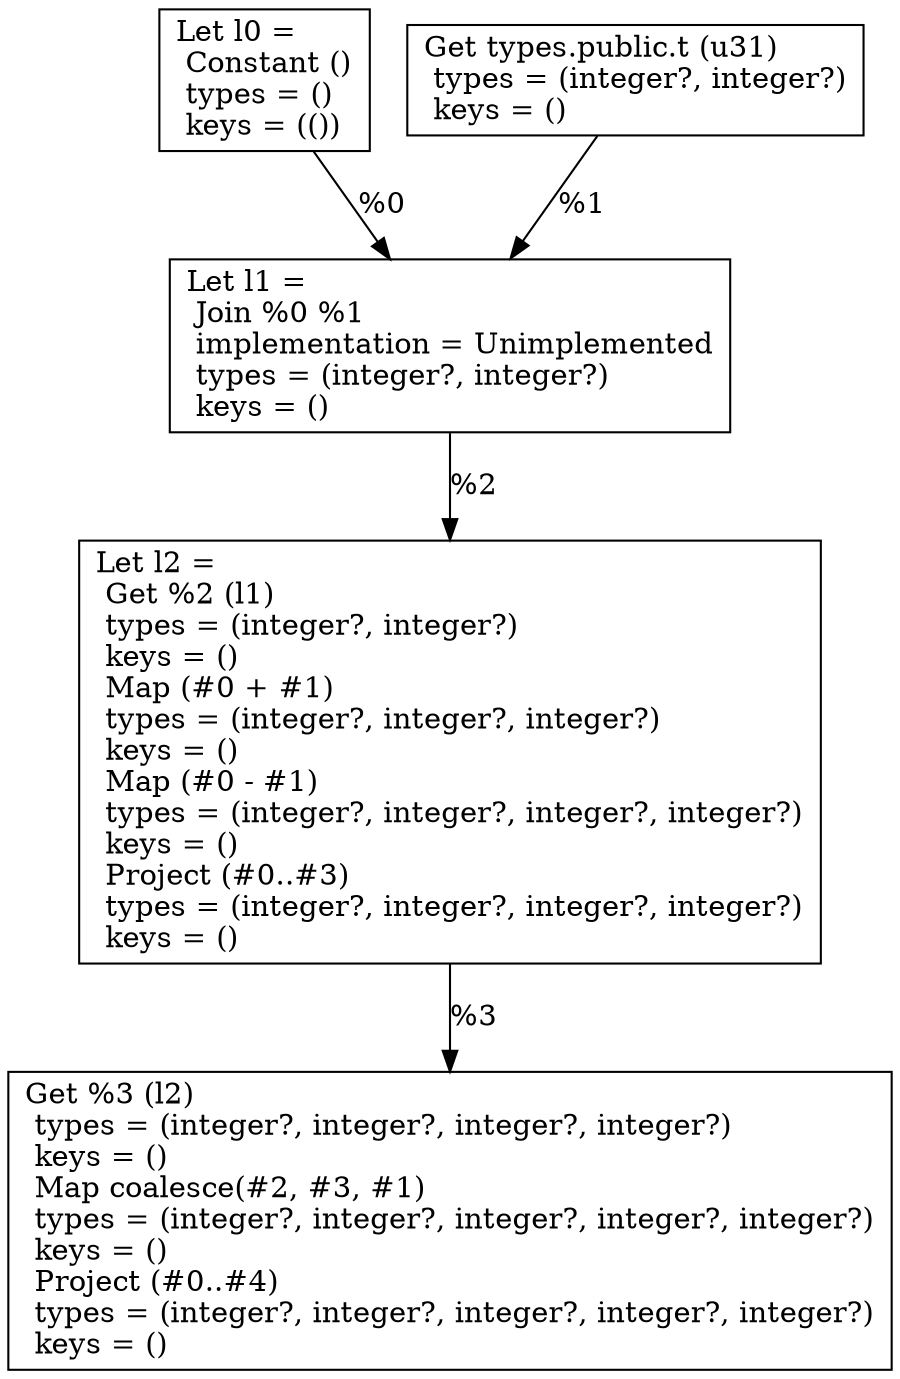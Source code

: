 digraph G {
    node0 [shape = record, label="Let l0 =\l Constant ()\l  types = ()\l  keys = (())\l"]
    node1 [shape = record, label=" Get types.public.t (u31)\l  types = (integer?, integer?)\l  keys = ()\l"]
    node2 [shape = record, label="Let l1 =\l Join %0 %1\l  implementation = Unimplemented\l  types = (integer?, integer?)\l  keys = ()\l"]
    node3 [shape = record, label="Let l2 =\l Get %2 (l1)\l  types = (integer?, integer?)\l  keys = ()\l Map (#0 + #1)\l  types = (integer?, integer?, integer?)\l  keys = ()\l Map (#0 - #1)\l  types = (integer?, integer?, integer?, integer?)\l  keys = ()\l Project (#0..#3)\l  types = (integer?, integer?, integer?, integer?)\l  keys = ()\l"]
    node4 [shape = record, label=" Get %3 (l2)\l  types = (integer?, integer?, integer?, integer?)\l  keys = ()\l Map coalesce(#2, #3, #1)\l  types = (integer?, integer?, integer?, integer?, integer?)\l  keys = ()\l Project (#0..#4)\l  types = (integer?, integer?, integer?, integer?, integer?)\l  keys = ()\l"]
    node2 -> node3 [label = "%2\l"]
    node0 -> node2 [label = "%0\l"]
    node3 -> node4 [label = "%3\l"]
    node1 -> node2 [label = "%1\l"]
}
